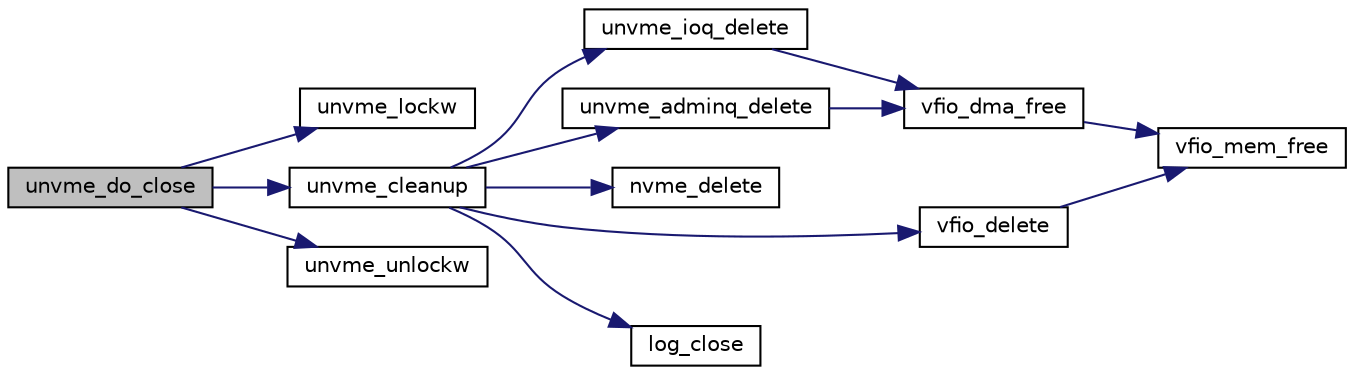 digraph "unvme_do_close"
{
  edge [fontname="Helvetica",fontsize="10",labelfontname="Helvetica",labelfontsize="10"];
  node [fontname="Helvetica",fontsize="10",shape=record];
  rankdir="LR";
  Node1 [label="unvme_do_close",height=0.2,width=0.4,color="black", fillcolor="grey75", style="filled", fontcolor="black"];
  Node1 -> Node2 [color="midnightblue",fontsize="10",style="solid",fontname="Helvetica"];
  Node2 [label="unvme_lockw",height=0.2,width=0.4,color="black", fillcolor="white", style="filled",URL="$unvme__lock_8h.html#a3ac7f83033513b3f50ba098974c5f576"];
  Node1 -> Node3 [color="midnightblue",fontsize="10",style="solid",fontname="Helvetica"];
  Node3 [label="unvme_cleanup",height=0.2,width=0.4,color="black", fillcolor="white", style="filled",URL="$unvme__core_8c.html#a1cf6e1b3132ca647ced85a69c486b14f"];
  Node3 -> Node4 [color="midnightblue",fontsize="10",style="solid",fontname="Helvetica"];
  Node4 [label="unvme_ioq_delete",height=0.2,width=0.4,color="black", fillcolor="white", style="filled",URL="$unvme__core_8c.html#a50299308e9023fc45729212f88e2df1d"];
  Node4 -> Node5 [color="midnightblue",fontsize="10",style="solid",fontname="Helvetica"];
  Node5 [label="vfio_dma_free",height=0.2,width=0.4,color="black", fillcolor="white", style="filled",URL="$unvme__vfio_8c.html#aafdc4e197d1eb8746f1764e47c03fbae"];
  Node5 -> Node6 [color="midnightblue",fontsize="10",style="solid",fontname="Helvetica"];
  Node6 [label="vfio_mem_free",height=0.2,width=0.4,color="black", fillcolor="white", style="filled",URL="$unvme__vfio_8c.html#a989f068e03968b12b93a5c1a4c56556a"];
  Node3 -> Node7 [color="midnightblue",fontsize="10",style="solid",fontname="Helvetica"];
  Node7 [label="unvme_adminq_delete",height=0.2,width=0.4,color="black", fillcolor="white", style="filled",URL="$unvme__core_8c.html#a1b6fd5bc09887bfc8051d56c1479d01e"];
  Node7 -> Node5 [color="midnightblue",fontsize="10",style="solid",fontname="Helvetica"];
  Node3 -> Node8 [color="midnightblue",fontsize="10",style="solid",fontname="Helvetica"];
  Node8 [label="nvme_delete",height=0.2,width=0.4,color="black", fillcolor="white", style="filled",URL="$unvme__nvme_8c.html#aba3290163e951c7766cd8162adc84c9f"];
  Node3 -> Node9 [color="midnightblue",fontsize="10",style="solid",fontname="Helvetica"];
  Node9 [label="vfio_delete",height=0.2,width=0.4,color="black", fillcolor="white", style="filled",URL="$unvme__vfio_8c.html#a61e9769210573af5d603f779f6df006a"];
  Node9 -> Node6 [color="midnightblue",fontsize="10",style="solid",fontname="Helvetica"];
  Node3 -> Node10 [color="midnightblue",fontsize="10",style="solid",fontname="Helvetica"];
  Node10 [label="log_close",height=0.2,width=0.4,color="black", fillcolor="white", style="filled",URL="$unvme__log_8c.html#aa1b92b4411527ad313da4a0be494d903"];
  Node1 -> Node11 [color="midnightblue",fontsize="10",style="solid",fontname="Helvetica"];
  Node11 [label="unvme_unlockw",height=0.2,width=0.4,color="black", fillcolor="white", style="filled",URL="$unvme__lock_8h.html#a6ff3d82a38923c504b51212593669f36"];
}
